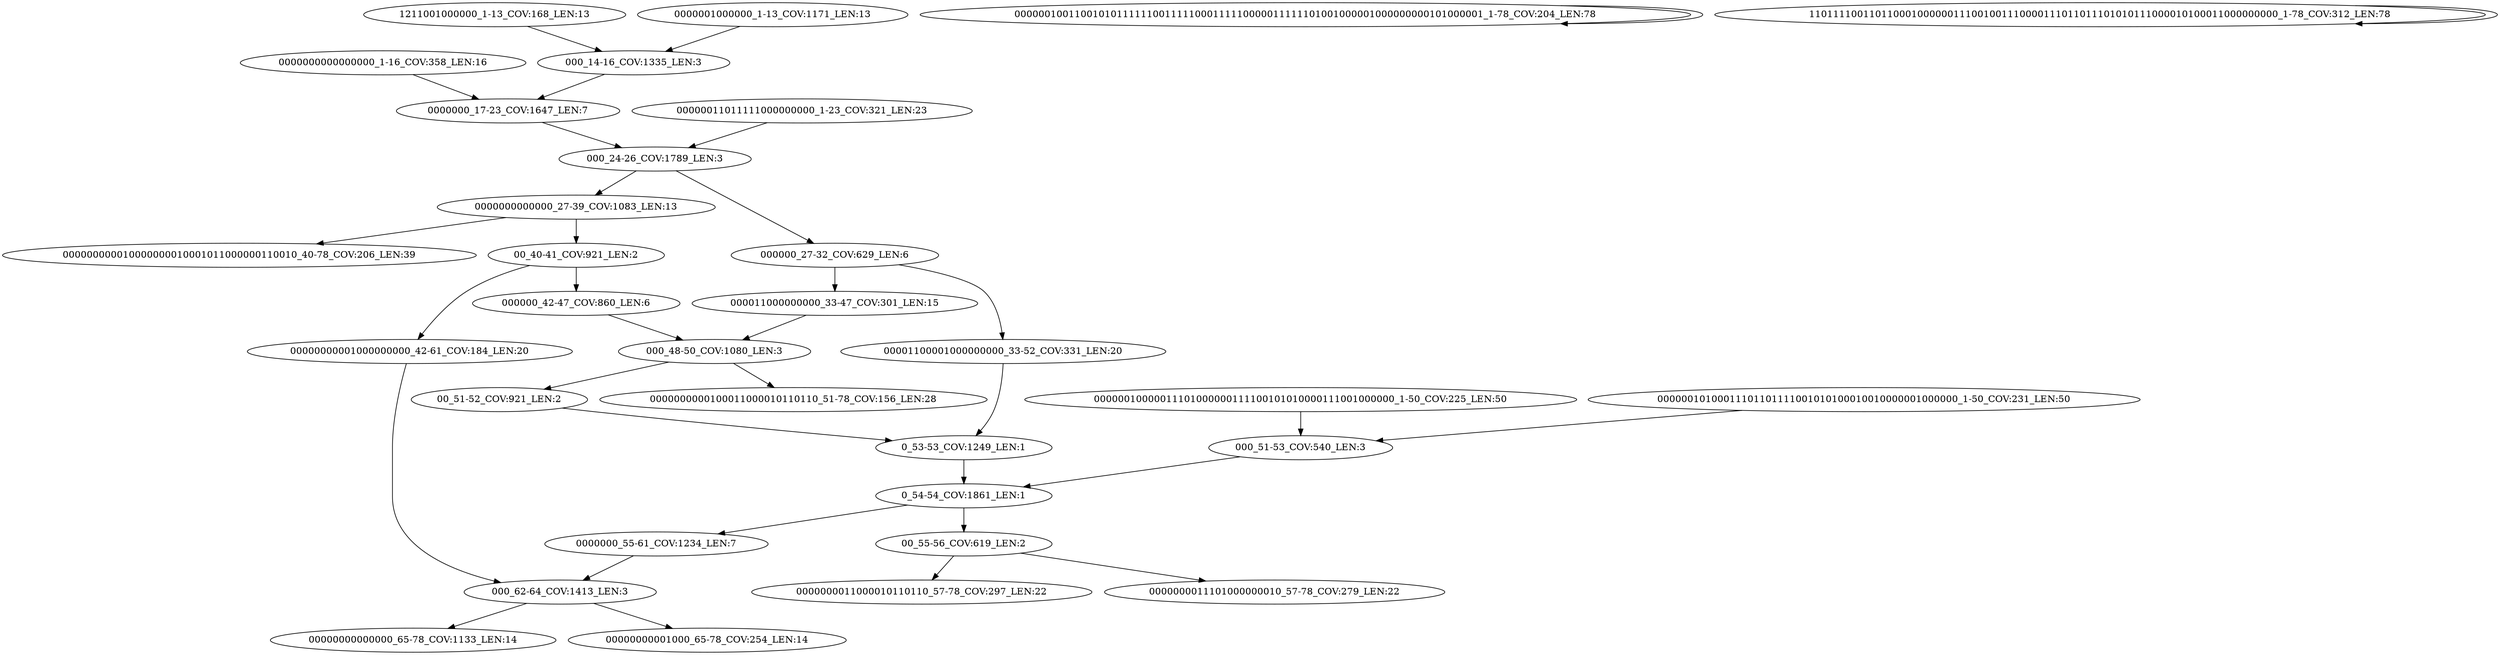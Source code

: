 digraph G {
    "00_51-52_COV:921_LEN:2" -> "0_53-53_COV:1249_LEN:1";
    "0000000000000000_1-16_COV:358_LEN:16" -> "0000000_17-23_COV:1647_LEN:7";
    "000_48-50_COV:1080_LEN:3" -> "0000000000100011000010110110_51-78_COV:156_LEN:28";
    "000_48-50_COV:1080_LEN:3" -> "00_51-52_COV:921_LEN:2";
    "000_51-53_COV:540_LEN:3" -> "0_54-54_COV:1861_LEN:1";
    "000011000000000_33-47_COV:301_LEN:15" -> "000_48-50_COV:1080_LEN:3";
    "0_53-53_COV:1249_LEN:1" -> "0_54-54_COV:1861_LEN:1";
    "00000011011111000000000_1-23_COV:321_LEN:23" -> "000_24-26_COV:1789_LEN:3";
    "00000010000011101000000111100101010000111001000000_1-50_COV:225_LEN:50" -> "000_51-53_COV:540_LEN:3";
    "0_54-54_COV:1861_LEN:1" -> "0000000_55-61_COV:1234_LEN:7";
    "0_54-54_COV:1861_LEN:1" -> "00_55-56_COV:619_LEN:2";
    "000000100110010101111110011111000111110000011111101001000001000000000101000001_1-78_COV:204_LEN:78" -> "000000100110010101111110011111000111110000011111101001000001000000000101000001_1-78_COV:204_LEN:78";
    "000_14-16_COV:1335_LEN:3" -> "0000000_17-23_COV:1647_LEN:7";
    "00000000001000000000_42-61_COV:184_LEN:20" -> "000_62-64_COV:1413_LEN:3";
    "1211001000000_1-13_COV:168_LEN:13" -> "000_14-16_COV:1335_LEN:3";
    "0000000000000_27-39_COV:1083_LEN:13" -> "000000000010000000010001011000000110010_40-78_COV:206_LEN:39";
    "0000000000000_27-39_COV:1083_LEN:13" -> "00_40-41_COV:921_LEN:2";
    "00_40-41_COV:921_LEN:2" -> "000000_42-47_COV:860_LEN:6";
    "00_40-41_COV:921_LEN:2" -> "00000000001000000000_42-61_COV:184_LEN:20";
    "00_55-56_COV:619_LEN:2" -> "0000000011000010110110_57-78_COV:297_LEN:22";
    "00_55-56_COV:619_LEN:2" -> "0000000011101000000010_57-78_COV:279_LEN:22";
    "00001100001000000000_33-52_COV:331_LEN:20" -> "0_53-53_COV:1249_LEN:1";
    "000000_42-47_COV:860_LEN:6" -> "000_48-50_COV:1080_LEN:3";
    "000_24-26_COV:1789_LEN:3" -> "000000_27-32_COV:629_LEN:6";
    "000_24-26_COV:1789_LEN:3" -> "0000000000000_27-39_COV:1083_LEN:13";
    "00000010100011101101111001010100010010000001000000_1-50_COV:231_LEN:50" -> "000_51-53_COV:540_LEN:3";
    "110111100110110001000000111001001110000111011011101010111000010100011000000000_1-78_COV:312_LEN:78" -> "110111100110110001000000111001001110000111011011101010111000010100011000000000_1-78_COV:312_LEN:78";
    "0000001000000_1-13_COV:1171_LEN:13" -> "000_14-16_COV:1335_LEN:3";
    "0000000_55-61_COV:1234_LEN:7" -> "000_62-64_COV:1413_LEN:3";
    "000_62-64_COV:1413_LEN:3" -> "00000000000000_65-78_COV:1133_LEN:14";
    "000_62-64_COV:1413_LEN:3" -> "00000000001000_65-78_COV:254_LEN:14";
    "0000000_17-23_COV:1647_LEN:7" -> "000_24-26_COV:1789_LEN:3";
    "000000_27-32_COV:629_LEN:6" -> "00001100001000000000_33-52_COV:331_LEN:20";
    "000000_27-32_COV:629_LEN:6" -> "000011000000000_33-47_COV:301_LEN:15";
}
